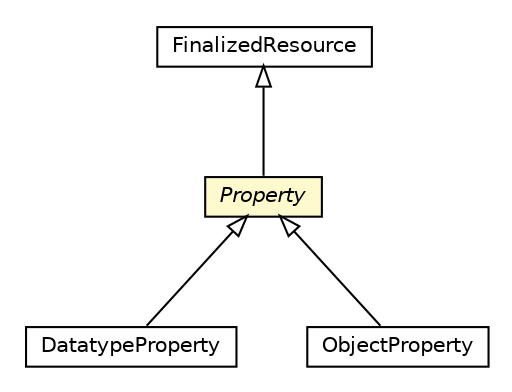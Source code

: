 #!/usr/local/bin/dot
#
# Class diagram 
# Generated by UMLGraph version R5_6-24-gf6e263 (http://www.umlgraph.org/)
#

digraph G {
	edge [fontname="Helvetica",fontsize=10,labelfontname="Helvetica",labelfontsize=10];
	node [fontname="Helvetica",fontsize=10,shape=plaintext];
	nodesep=0.25;
	ranksep=0.5;
	// org.universAAL.middleware.owl.DatatypeProperty
	c302139 [label=<<table title="org.universAAL.middleware.owl.DatatypeProperty" border="0" cellborder="1" cellspacing="0" cellpadding="2" port="p" href="../owl/DatatypeProperty.html">
		<tr><td><table border="0" cellspacing="0" cellpadding="1">
<tr><td align="center" balign="center"> DatatypeProperty </td></tr>
		</table></td></tr>
		</table>>, URL="../owl/DatatypeProperty.html", fontname="Helvetica", fontcolor="black", fontsize=10.0];
	// org.universAAL.middleware.owl.ObjectProperty
	c302143 [label=<<table title="org.universAAL.middleware.owl.ObjectProperty" border="0" cellborder="1" cellspacing="0" cellpadding="2" port="p" href="../owl/ObjectProperty.html">
		<tr><td><table border="0" cellspacing="0" cellpadding="1">
<tr><td align="center" balign="center"> ObjectProperty </td></tr>
		</table></td></tr>
		</table>>, URL="../owl/ObjectProperty.html", fontname="Helvetica", fontcolor="black", fontsize=10.0];
	// org.universAAL.middleware.rdf.Property
	c302198 [label=<<table title="org.universAAL.middleware.rdf.Property" border="0" cellborder="1" cellspacing="0" cellpadding="2" port="p" bgcolor="lemonChiffon" href="./Property.html">
		<tr><td><table border="0" cellspacing="0" cellpadding="1">
<tr><td align="center" balign="center"><font face="Helvetica-Oblique"> Property </font></td></tr>
		</table></td></tr>
		</table>>, URL="./Property.html", fontname="Helvetica", fontcolor="black", fontsize=10.0];
	// org.universAAL.middleware.rdf.FinalizedResource
	c302204 [label=<<table title="org.universAAL.middleware.rdf.FinalizedResource" border="0" cellborder="1" cellspacing="0" cellpadding="2" port="p" href="./FinalizedResource.html">
		<tr><td><table border="0" cellspacing="0" cellpadding="1">
<tr><td align="center" balign="center"> FinalizedResource </td></tr>
		</table></td></tr>
		</table>>, URL="./FinalizedResource.html", fontname="Helvetica", fontcolor="black", fontsize=10.0];
	//org.universAAL.middleware.owl.DatatypeProperty extends org.universAAL.middleware.rdf.Property
	c302198:p -> c302139:p [dir=back,arrowtail=empty];
	//org.universAAL.middleware.owl.ObjectProperty extends org.universAAL.middleware.rdf.Property
	c302198:p -> c302143:p [dir=back,arrowtail=empty];
	//org.universAAL.middleware.rdf.Property extends org.universAAL.middleware.rdf.FinalizedResource
	c302204:p -> c302198:p [dir=back,arrowtail=empty];
}

